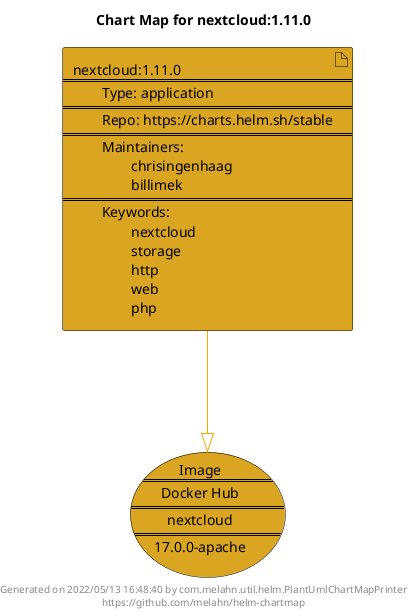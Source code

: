 @startuml
skinparam linetype ortho
skinparam backgroundColor white
skinparam usecaseBorderColor black
skinparam usecaseArrowColor LightSlateGray
skinparam artifactBorderColor black
skinparam artifactArrowColor LightSlateGray

title Chart Map for nextcloud:1.11.0

'There is one referenced Helm Chart
artifact "nextcloud:1.11.0\n====\n\tType: application\n====\n\tRepo: https://charts.helm.sh/stable\n====\n\tMaintainers: \n\t\tchrisingenhaag\n\t\tbillimek\n====\n\tKeywords: \n\t\tnextcloud\n\t\tstorage\n\t\thttp\n\t\tweb\n\t\tphp" as nextcloud_1_11_0 #GoldenRod

'There is one referenced Docker Image
usecase "Image\n====\nDocker Hub\n====\nnextcloud\n====\n17.0.0-apache" as nextcloud_17_0_0_apache #GoldenRod

'Chart Dependencies
nextcloud_1_11_0--[#orange]-|>nextcloud_17_0_0_apache

center footer Generated on 2022/05/13 16:48:40 by com.melahn.util.helm.PlantUmlChartMapPrinter\nhttps://github.com/melahn/helm-chartmap
@enduml
